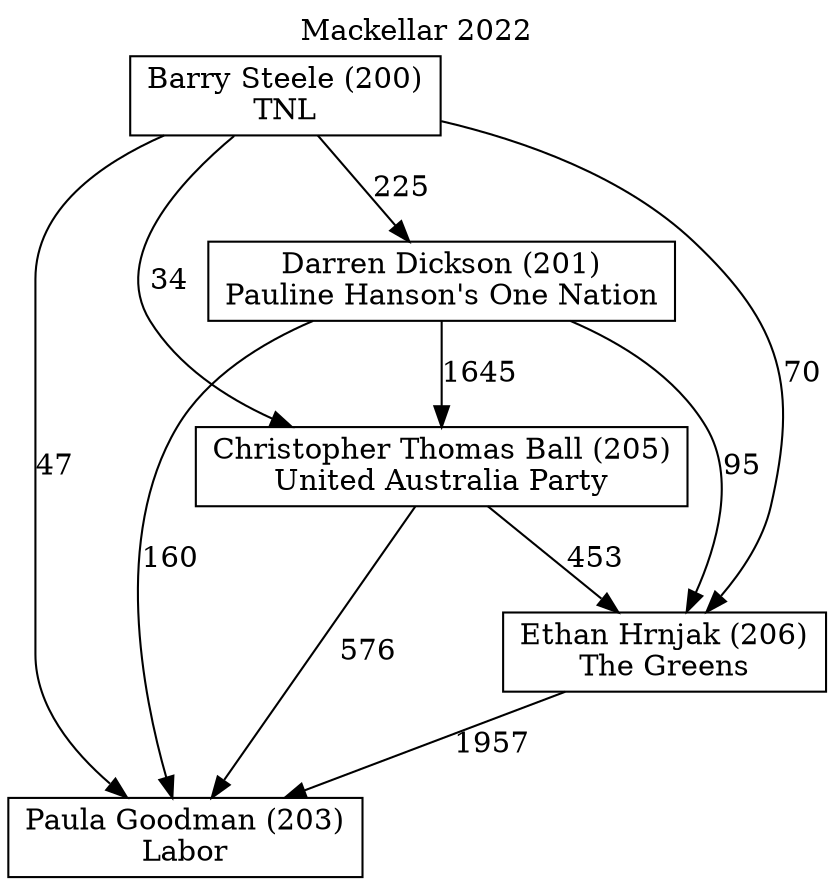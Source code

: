 // House preference flow
digraph "Paula Goodman (203)_Mackellar_2022" {
	graph [label="Mackellar 2022" labelloc=t mclimit=10]
	node [shape=box]
	"Barry Steele (200)" [label="Barry Steele (200)
TNL"]
	"Christopher Thomas Ball (205)" [label="Christopher Thomas Ball (205)
United Australia Party"]
	"Darren Dickson (201)" [label="Darren Dickson (201)
Pauline Hanson's One Nation"]
	"Ethan Hrnjak (206)" [label="Ethan Hrnjak (206)
The Greens"]
	"Paula Goodman (203)" [label="Paula Goodman (203)
Labor"]
	"Barry Steele (200)" -> "Christopher Thomas Ball (205)" [label=34]
	"Barry Steele (200)" -> "Darren Dickson (201)" [label=225]
	"Barry Steele (200)" -> "Ethan Hrnjak (206)" [label=70]
	"Barry Steele (200)" -> "Paula Goodman (203)" [label=47]
	"Christopher Thomas Ball (205)" -> "Ethan Hrnjak (206)" [label=453]
	"Christopher Thomas Ball (205)" -> "Paula Goodman (203)" [label=576]
	"Darren Dickson (201)" -> "Christopher Thomas Ball (205)" [label=1645]
	"Darren Dickson (201)" -> "Ethan Hrnjak (206)" [label=95]
	"Darren Dickson (201)" -> "Paula Goodman (203)" [label=160]
	"Ethan Hrnjak (206)" -> "Paula Goodman (203)" [label=1957]
}

